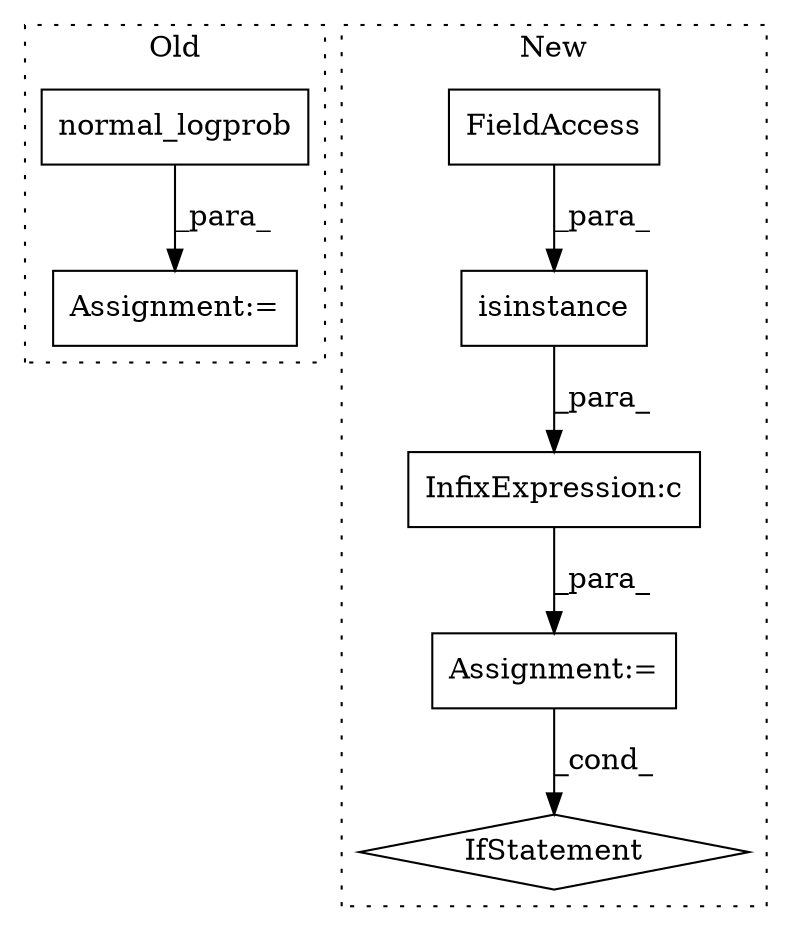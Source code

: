 digraph G {
subgraph cluster0 {
1 [label="normal_logprob" a="32" s="3011,3036" l="15,1" shape="box"];
7 [label="Assignment:=" a="7" s="3010" l="1" shape="box"];
label = "Old";
style="dotted";
}
subgraph cluster1 {
2 [label="isinstance" a="32" s="4954,4977" l="11,1" shape="box"];
3 [label="InfixExpression:c" a="27" s="4978" l="4" shape="box"];
4 [label="FieldAccess" a="22" s="4973" l="4" shape="box"];
5 [label="IfStatement" a="25" s="5469,5485" l="4,2" shape="diamond"];
6 [label="Assignment:=" a="7" s="4952" l="1" shape="box"];
label = "New";
style="dotted";
}
1 -> 7 [label="_para_"];
2 -> 3 [label="_para_"];
3 -> 6 [label="_para_"];
4 -> 2 [label="_para_"];
6 -> 5 [label="_cond_"];
}